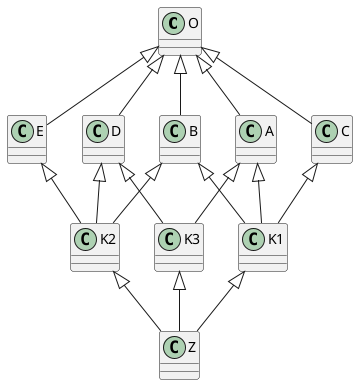 @startuml ABCDEK1K2K3Z
class O{}

class A{}
class B{}
class C{}
class D{}
class E{}

class K1{}
class K2{}
class K3{}

class Z{}

A -u-|> O
B -u-|> O
C -u-|> O
D -u-|> O
E -u-|> O

K1 -u-|> A
K1 -u-|> B
K1 -u-|> C

K2 -u-|> D
K2 -u-|> B
K2 -u-|> E

K3 -u-|> D
K3 -u-|> A

Z -u-|> K1
Z -u-|> K2
Z -u-|> K3

@enduml
